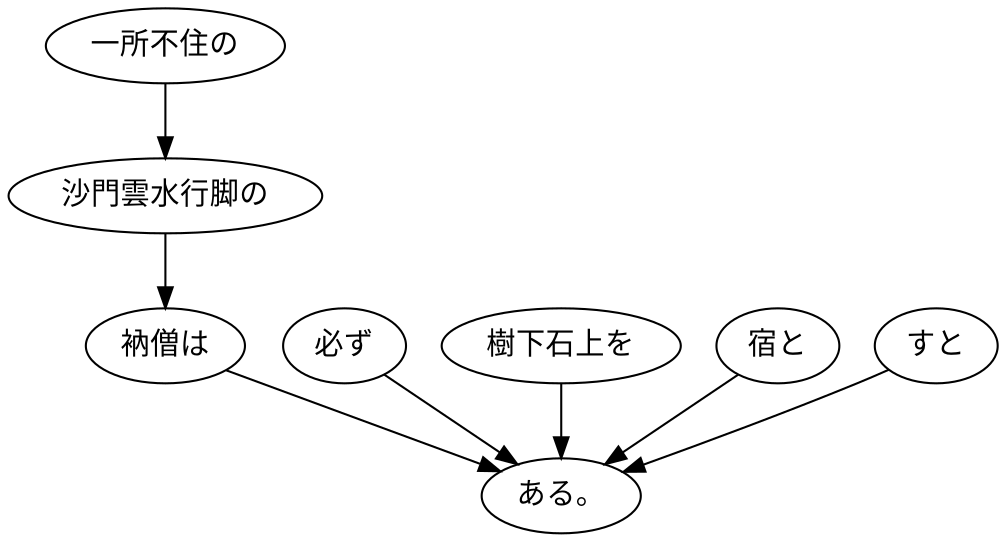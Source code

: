 digraph graph4870 {
	node0 [label="一所不住の"];
	node1 [label="沙門雲水行脚の"];
	node2 [label="衲僧は"];
	node3 [label="必ず"];
	node4 [label="樹下石上を"];
	node5 [label="宿と"];
	node6 [label="すと"];
	node7 [label="ある。"];
	node0 -> node1;
	node1 -> node2;
	node2 -> node7;
	node3 -> node7;
	node4 -> node7;
	node5 -> node7;
	node6 -> node7;
}

